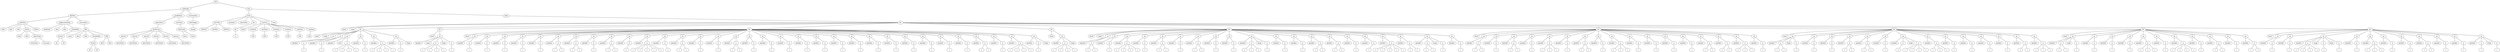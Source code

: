 graph Tree {
	"t0" [label = "TEI"];
	"t1" [label = "teiHeader"];
	"t2" [label = "fileDesc"];
	"t3" [label = "titleStmt"];
	"t4" [label = "title"];
	"t5" [label = "title"];
	"t6" [label = "title"];
	"t7" [label = "author"];
	"t8" [label = "idno"];
	"t9" [label = "idno"];
	"t10" [label = "persName"];
	"t11" [label = "forename"];
	"t12" [label = "surname"];
	"t13" [label = "editor"];
	"t14" [label = "publicationStmt"];
	"t15" [label = "publisher"];
	"t16" [label = "idno"];
	"t17" [label = "idno"];
	"t18" [label = "availability"];
	"t19" [label = "licence"];
	"t20" [label = "ab"];
	"t21" [label = "ref"];
	"t22" [label = "sourceDesc"];
	"t23" [label = "bibl"];
	"t24" [label = "name"];
	"t25" [label = "idno"];
	"t26" [label = "idno"];
	"t27" [label = "availability"];
	"t28" [label = "licence"];
	"t29" [label = "ab"];
	"t30" [label = "ref"];
	"t31" [label = "bibl"];
	"t32" [label = "date"];
	"t33" [label = "idno"];
	"t34" [label = "profileDesc"];
	"t35" [label = "particDesc"];
	"t36" [label = "listPerson"];
	"t37" [label = "person"];
	"t38" [label = "persName"];
	"t39" [label = "person"];
	"t40" [label = "persName"];
	"t41" [label = "person"];
	"t42" [label = "persName"];
	"t43" [label = "person"];
	"t44" [label = "persName"];
	"t45" [label = "person"];
	"t46" [label = "persName"];
	"t47" [label = "person"];
	"t48" [label = "persName"];
	"t49" [label = "textClass"];
	"t50" [label = "keywords"];
	"t51" [label = "term"];
	"t52" [label = "term"];
	"t53" [label = "revisionDesc"];
	"t54" [label = "listChange"];
	"t55" [label = "change"];
	"t56" [label = "text"];
	"t57" [label = "front"];
	"t58" [label = "docTitle"];
	"t59" [label = "titlePart"];
	"t60" [label = "titlePart"];
	"t61" [label = "titlePart"];
	"t62" [label = "docDate"];
	"t63" [label = "docAuthor"];
	"t64" [label = "div"];
	"t65" [label = "div"];
	"t66" [label = "p"];
	"t67" [label = "castList"];
	"t68" [label = "head"];
	"t69" [label = "castItem"];
	"t70" [label = "role"];
	"t71" [label = "castItem"];
	"t72" [label = "role"];
	"t73" [label = "castItem"];
	"t74" [label = "role"];
	"t75" [label = "castItem"];
	"t76" [label = "role"];
	"t77" [label = "castItem"];
	"t78" [label = "role"];
	"t79" [label = "castItem"];
	"t80" [label = "role"];
	"t81" [label = "note"];
	"t82" [label = "body"];
	"t83" [label = "div"];
	"t84" [label = "head"];
	"t85" [label = "stage"];
	"t86" [label = "div"];
	"t87" [label = "head"];
	"t88" [label = "stage"];
	"t89" [label = "sp"];
	"t90" [label = "speaker"];
	"t91" [label = "p"];
	"t92" [label = "s"];
	"t93" [label = "sp"];
	"t94" [label = "speaker"];
	"t95" [label = "p"];
	"t96" [label = "s"];
	"t97" [label = "sp"];
	"t98" [label = "speaker"];
	"t99" [label = "note"];
	"t100" [label = "p"];
	"t101" [label = "s"];
	"t102" [label = "s"];
	"t103" [label = "s"];
	"t104" [label = "s"];
	"t105" [label = "sp"];
	"t106" [label = "speaker"];
	"t107" [label = "p"];
	"t108" [label = "s"];
	"t109" [label = "sp"];
	"t110" [label = "speaker"];
	"t111" [label = "p"];
	"t112" [label = "s"];
	"t113" [label = "s"];
	"t114" [label = "s"];
	"t115" [label = "s"];
	"t116" [label = "sp"];
	"t117" [label = "speaker"];
	"t118" [label = "p"];
	"t119" [label = "s"];
	"t120" [label = "stage"];
	"t121" [label = "div"];
	"t122" [label = "head"];
	"t123" [label = "sp"];
	"t124" [label = "speaker"];
	"t125" [label = "stage"];
	"t126" [label = "p"];
	"t127" [label = "s"];
	"t128" [label = "s"];
	"t129" [label = "s"];
	"t130" [label = "s"];
	"t131" [label = "stage"];
	"t132" [label = "p"];
	"t133" [label = "s"];
	"t134" [label = "div"];
	"t135" [label = "head"];
	"t136" [label = "sp"];
	"t137" [label = "speaker"];
	"t138" [label = "p"];
	"t139" [label = "s"];
	"t140" [label = "sp"];
	"t141" [label = "speaker"];
	"t142" [label = "p"];
	"t143" [label = "s"];
	"t144" [label = "sp"];
	"t145" [label = "speaker"];
	"t146" [label = "p"];
	"t147" [label = "s"];
	"t148" [label = "sp"];
	"t149" [label = "speaker"];
	"t150" [label = "p"];
	"t151" [label = "s"];
	"t152" [label = "sp"];
	"t153" [label = "speaker"];
	"t154" [label = "p"];
	"t155" [label = "s"];
	"t156" [label = "sp"];
	"t157" [label = "speaker"];
	"t158" [label = "p"];
	"t159" [label = "s"];
	"t160" [label = "s"];
	"t161" [label = "sp"];
	"t162" [label = "speaker"];
	"t163" [label = "p"];
	"t164" [label = "s"];
	"t165" [label = "s"];
	"t166" [label = "sp"];
	"t167" [label = "speaker"];
	"t168" [label = "p"];
	"t169" [label = "s"];
	"t170" [label = "sp"];
	"t171" [label = "speaker"];
	"t172" [label = "p"];
	"t173" [label = "s"];
	"t174" [label = "s"];
	"t175" [label = "sp"];
	"t176" [label = "speaker"];
	"t177" [label = "p"];
	"t178" [label = "s"];
	"t179" [label = "sp"];
	"t180" [label = "speaker"];
	"t181" [label = "p"];
	"t182" [label = "s"];
	"t183" [label = "s"];
	"t184" [label = "s"];
	"t185" [label = "s"];
	"t186" [label = "s"];
	"t187" [label = "sp"];
	"t188" [label = "speaker"];
	"t189" [label = "p"];
	"t190" [label = "s"];
	"t191" [label = "sp"];
	"t192" [label = "speaker"];
	"t193" [label = "p"];
	"t194" [label = "s"];
	"t195" [label = "s"];
	"t196" [label = "sp"];
	"t197" [label = "speaker"];
	"t198" [label = "p"];
	"t199" [label = "s"];
	"t200" [label = "sp"];
	"t201" [label = "speaker"];
	"t202" [label = "p"];
	"t203" [label = "s"];
	"t204" [label = "sp"];
	"t205" [label = "speaker"];
	"t206" [label = "p"];
	"t207" [label = "s"];
	"t208" [label = "s"];
	"t209" [label = "sp"];
	"t210" [label = "speaker"];
	"t211" [label = "p"];
	"t212" [label = "s"];
	"t213" [label = "sp"];
	"t214" [label = "speaker"];
	"t215" [label = "p"];
	"t216" [label = "s"];
	"t217" [label = "sp"];
	"t218" [label = "speaker"];
	"t219" [label = "p"];
	"t220" [label = "s"];
	"t221" [label = "sp"];
	"t222" [label = "speaker"];
	"t223" [label = "p"];
	"t224" [label = "s"];
	"t225" [label = "sp"];
	"t226" [label = "speaker"];
	"t227" [label = "p"];
	"t228" [label = "s"];
	"t229" [label = "sp"];
	"t230" [label = "speaker"];
	"t231" [label = "p"];
	"t232" [label = "s"];
	"t233" [label = "sp"];
	"t234" [label = "speaker"];
	"t235" [label = "p"];
	"t236" [label = "s"];
	"t237" [label = "sp"];
	"t238" [label = "speaker"];
	"t239" [label = "p"];
	"t240" [label = "s"];
	"t241" [label = "sp"];
	"t242" [label = "speaker"];
	"t243" [label = "p"];
	"t244" [label = "s"];
	"t245" [label = "sp"];
	"t246" [label = "speaker"];
	"t247" [label = "p"];
	"t248" [label = "s"];
	"t249" [label = "sp"];
	"t250" [label = "speaker"];
	"t251" [label = "p"];
	"t252" [label = "s"];
	"t253" [label = "sp"];
	"t254" [label = "speaker"];
	"t255" [label = "p"];
	"t256" [label = "s"];
	"t257" [label = "sp"];
	"t258" [label = "speaker"];
	"t259" [label = "p"];
	"t260" [label = "s"];
	"t261" [label = "sp"];
	"t262" [label = "speaker"];
	"t263" [label = "p"];
	"t264" [label = "s"];
	"t265" [label = "s"];
	"t266" [label = "sp"];
	"t267" [label = "speaker"];
	"t268" [label = "p"];
	"t269" [label = "s"];
	"t270" [label = "sp"];
	"t271" [label = "speaker"];
	"t272" [label = "p"];
	"t273" [label = "s"];
	"t274" [label = "s"];
	"t275" [label = "s"];
	"t276" [label = "s"];
	"t277" [label = "sp"];
	"t278" [label = "speaker"];
	"t279" [label = "p"];
	"t280" [label = "s"];
	"t281" [label = "stage"];
	"t282" [label = "div"];
	"t283" [label = "head"];
	"t284" [label = "sp"];
	"t285" [label = "speaker"];
	"t286" [label = "p"];
	"t287" [label = "s"];
	"t288" [label = "s"];
	"t289" [label = "s"];
	"t290" [label = "s"];
	"t291" [label = "stage"];
	"t292" [label = "div"];
	"t293" [label = "head"];
	"t294" [label = "stage"];
	"t295" [label = "sp"];
	"t296" [label = "speaker"];
	"t297" [label = "p"];
	"t298" [label = "s"];
	"t299" [label = "s"];
	"t300" [label = "sp"];
	"t301" [label = "speaker"];
	"t302" [label = "p"];
	"t303" [label = "s"];
	"t304" [label = "sp"];
	"t305" [label = "speaker"];
	"t306" [label = "p"];
	"t307" [label = "s"];
	"t308" [label = "s"];
	"t309" [label = "s"];
	"t310" [label = "s"];
	"t311" [label = "sp"];
	"t312" [label = "speaker"];
	"t313" [label = "p"];
	"t314" [label = "s"];
	"t315" [label = "sp"];
	"t316" [label = "speaker"];
	"t317" [label = "p"];
	"t318" [label = "s"];
	"t319" [label = "s"];
	"t320" [label = "sp"];
	"t321" [label = "speaker"];
	"t322" [label = "p"];
	"t323" [label = "s"];
	"t324" [label = "sp"];
	"t325" [label = "speaker"];
	"t326" [label = "p"];
	"t327" [label = "s"];
	"t328" [label = "s"];
	"t329" [label = "sp"];
	"t330" [label = "speaker"];
	"t331" [label = "p"];
	"t332" [label = "s"];
	"t333" [label = "sp"];
	"t334" [label = "speaker"];
	"t335" [label = "p"];
	"t336" [label = "s"];
	"t337" [label = "sp"];
	"t338" [label = "speaker"];
	"t339" [label = "p"];
	"t340" [label = "s"];
	"t341" [label = "s"];
	"t342" [label = "s"];
	"t343" [label = "stage"];
	"t344" [label = "p"];
	"t345" [label = "s"];
	"t346" [label = "sp"];
	"t347" [label = "speaker"];
	"t348" [label = "p"];
	"t349" [label = "s"];
	"t350" [label = "sp"];
	"t351" [label = "speaker"];
	"t352" [label = "p"];
	"t353" [label = "s"];
	"t354" [label = "sp"];
	"t355" [label = "speaker"];
	"t356" [label = "p"];
	"t357" [label = "s"];
	"t358" [label = "s"];
	"t359" [label = "sp"];
	"t360" [label = "speaker"];
	"t361" [label = "p"];
	"t362" [label = "s"];
	"t363" [label = "s"];
	"t364" [label = "sp"];
	"t365" [label = "speaker"];
	"t366" [label = "p"];
	"t367" [label = "s"];
	"t368" [label = "sp"];
	"t369" [label = "speaker"];
	"t370" [label = "p"];
	"t371" [label = "s"];
	"t372" [label = "sp"];
	"t373" [label = "speaker"];
	"t374" [label = "p"];
	"t375" [label = "s"];
	"t376" [label = "s"];
	"t377" [label = "s"];
	"t378" [label = "s"];
	"t379" [label = "s"];
	"t380" [label = "sp"];
	"t381" [label = "speaker"];
	"t382" [label = "p"];
	"t383" [label = "s"];
	"t384" [label = "s"];
	"t385" [label = "sp"];
	"t386" [label = "speaker"];
	"t387" [label = "p"];
	"t388" [label = "s"];
	"t389" [label = "s"];
	"t390" [label = "stage"];
	"t391" [label = "p"];
	"t392" [label = "s"];
	"t393" [label = "sp"];
	"t394" [label = "speaker"];
	"t395" [label = "p"];
	"t396" [label = "s"];
	"t397" [label = "div"];
	"t398" [label = "head"];
	"t399" [label = "sp"];
	"t400" [label = "speaker"];
	"t401" [label = "p"];
	"t402" [label = "s"];
	"t403" [label = "s"];
	"t404" [label = "sp"];
	"t405" [label = "speaker"];
	"t406" [label = "p"];
	"t407" [label = "s"];
	"t408" [label = "sp"];
	"t409" [label = "speaker"];
	"t410" [label = "p"];
	"t411" [label = "s"];
	"t412" [label = "s"];
	"t413" [label = "sp"];
	"t414" [label = "speaker"];
	"t415" [label = "p"];
	"t416" [label = "s"];
	"t417" [label = "sp"];
	"t418" [label = "speaker"];
	"t419" [label = "p"];
	"t420" [label = "s"];
	"t421" [label = "s"];
	"t422" [label = "s"];
	"t423" [label = "sp"];
	"t424" [label = "speaker"];
	"t425" [label = "p"];
	"t426" [label = "s"];
	"t427" [label = "sp"];
	"t428" [label = "speaker"];
	"t429" [label = "p"];
	"t430" [label = "s"];
	"t431" [label = "s"];
	"t432" [label = "sp"];
	"t433" [label = "speaker"];
	"t434" [label = "p"];
	"t435" [label = "s"];
	"t436" [label = "sp"];
	"t437" [label = "speaker"];
	"t438" [label = "p"];
	"t439" [label = "s"];
	"t440" [label = "s"];
	"t441" [label = "s"];
	"t442" [label = "sp"];
	"t443" [label = "speaker"];
	"t444" [label = "p"];
	"t445" [label = "s"];
	"t446" [label = "sp"];
	"t447" [label = "speaker"];
	"t448" [label = "p"];
	"t449" [label = "s"];
	"t450" [label = "sp"];
	"t451" [label = "speaker"];
	"t452" [label = "p"];
	"t453" [label = "s"];
	"t454" [label = "sp"];
	"t455" [label = "speaker"];
	"t456" [label = "p"];
	"t457" [label = "s"];
	"t458" [label = "sp"];
	"t459" [label = "speaker"];
	"t460" [label = "p"];
	"t461" [label = "s"];
	"t462" [label = "s"];
	"t463" [label = "sp"];
	"t464" [label = "speaker"];
	"t465" [label = "p"];
	"t466" [label = "s"];
	"t467" [label = "s"];
	"t468" [label = "sp"];
	"t469" [label = "speaker"];
	"t470" [label = "p"];
	"t471" [label = "s"];
	"t472" [label = "s"];
	"t473" [label = "s"];
	"t474" [label = "sp"];
	"t475" [label = "speaker"];
	"t476" [label = "p"];
	"t477" [label = "s"];
	"t478" [label = "div"];
	"t479" [label = "head"];
	"t480" [label = "sp"];
	"t481" [label = "speaker"];
	"t482" [label = "p"];
	"t483" [label = "s"];
	"t484" [label = "s"];
	"t485" [label = "stage"];
	"t486" [label = "p"];
	"t487" [label = "s"];
	"t488" [label = "sp"];
	"t489" [label = "speaker"];
	"t490" [label = "p"];
	"t491" [label = "s"];
	"t492" [label = "sp"];
	"t493" [label = "speaker"];
	"t494" [label = "p"];
	"t495" [label = "s"];
	"t496" [label = "sp"];
	"t497" [label = "speaker"];
	"t498" [label = "p"];
	"t499" [label = "s"];
	"t500" [label = "s"];
	"t501" [label = "sp"];
	"t502" [label = "speaker"];
	"t503" [label = "p"];
	"t504" [label = "s"];
	"t505" [label = "s"];
	"t506" [label = "sp"];
	"t507" [label = "speaker"];
	"t508" [label = "p"];
	"t509" [label = "s"];
	"t510" [label = "sp"];
	"t511" [label = "speaker"];
	"t512" [label = "p"];
	"t513" [label = "s"];
	"t514" [label = "stage"];
	"t515" [label = "p"];
	"t516" [label = "s"];
	"t517" [label = "s"];
	"t518" [label = "s"];
	"t519" [label = "s"];
	"t520" [label = "sp"];
	"t521" [label = "speaker"];
	"t522" [label = "p"];
	"t523" [label = "s"];
	"t524" [label = "s"];
	"t525" [label = "s"];
	"t526" [label = "sp"];
	"t527" [label = "speaker"];
	"t528" [label = "p"];
	"t529" [label = "s"];
	"t530" [label = "sp"];
	"t531" [label = "speaker"];
	"t532" [label = "p"];
	"t533" [label = "s"];
	"t534" [label = "sp"];
	"t535" [label = "speaker"];
	"t536" [label = "p"];
	"t537" [label = "s"];
	"t538" [label = "sp"];
	"t539" [label = "speaker"];
	"t540" [label = "p"];
	"t541" [label = "s"];
	"t542" [label = "sp"];
	"t543" [label = "speaker"];
	"t544" [label = "p"];
	"t545" [label = "s"];
	"t546" [label = "s"];
	"t547" [label = "sp"];
	"t548" [label = "speaker"];
	"t549" [label = "p"];
	"t550" [label = "s"];
	"t551" [label = "s"];
	"t552" [label = "s"];
	"t553" [label = "div"];
	"t554" [label = "head"];
	"t555" [label = "sp"];
	"t556" [label = "speaker"];
	"t557" [label = "p"];
	"t558" [label = "s"];
	"t559" [label = "s"];
	"t560" [label = "stage"];
	"t561" [label = "p"];
	"t562" [label = "s"];
	"t563" [label = "sp"];
	"t564" [label = "speaker"];
	"t565" [label = "p"];
	"t566" [label = "s"];
	"t567" [label = "sp"];
	"t568" [label = "speaker"];
	"t569" [label = "p"];
	"t570" [label = "s"];
	"t571" [label = "sp"];
	"t572" [label = "speaker"];
	"t573" [label = "p"];
	"t574" [label = "s"];
	"t575" [label = "sp"];
	"t576" [label = "speaker"];
	"t577" [label = "p"];
	"t578" [label = "s"];
	"t579" [label = "s"];
	"t580" [label = "s"];
	"t581" [label = "sp"];
	"t582" [label = "speaker"];
	"t583" [label = "p"];
	"t584" [label = "s"];
	"t585" [label = "sp"];
	"t586" [label = "speaker"];
	"t587" [label = "p"];
	"t588" [label = "s"];
	"t589" [label = "s"];
	"t590" [label = "s"];
	"t591" [label = "s"];
	"t592" [label = "sp"];
	"t593" [label = "speaker"];
	"t594" [label = "p"];
	"t595" [label = "s"];
	"t596" [label = "sp"];
	"t597" [label = "speaker"];
	"t598" [label = "p"];
	"t599" [label = "s"];
	"t600" [label = "s"];
	"t601" [label = "sp"];
	"t602" [label = "speaker"];
	"t603" [label = "p"];
	"t604" [label = "s"];
	"t605" [label = "sp"];
	"t606" [label = "speaker"];
	"t607" [label = "p"];
	"t608" [label = "s"];
	"t609" [label = "s"];
	"t610" [label = "div"];
	"t611" [label = "head"];
	"t612" [label = "sp"];
	"t613" [label = "speaker"];
	"t614" [label = "p"];
	"t615" [label = "s"];
	"t616" [label = "sp"];
	"t617" [label = "speaker"];
	"t618" [label = "p"];
	"t619" [label = "s"];
	"t620" [label = "sp"];
	"t621" [label = "speaker"];
	"t622" [label = "p"];
	"t623" [label = "s"];
	"t624" [label = "s"];
	"t625" [label = "s"];
	"t626" [label = "s"];
	"t627" [label = "stage"];
	"t628" [label = "p"];
	"t629" [label = "s"];
	"t630" [label = "stage"];
	"t631" [label = "p"];
	"t632" [label = "s"];
	"t633" [label = "sp"];
	"t634" [label = "speaker"];
	"t635" [label = "p"];
	"t636" [label = "s"];
	"t637" [label = "sp"];
	"t638" [label = "speaker"];
	"t639" [label = "p"];
	"t640" [label = "s"];
	"t641" [label = "s"];
	"t642" [label = "s"];
	"t643" [label = "sp"];
	"t644" [label = "speaker"];
	"t645" [label = "p"];
	"t646" [label = "s"];
	"t647" [label = "sp"];
	"t648" [label = "speaker"];
	"t649" [label = "p"];
	"t650" [label = "s"];
	"t651" [label = "sp"];
	"t652" [label = "speaker"];
	"t653" [label = "p"];
	"t654" [label = "s"];
	"t655" [label = "s"];
	"t656" [label = "sp"];
	"t657" [label = "speaker"];
	"t658" [label = "p"];
	"t659" [label = "s"];
	"t660" [label = "sp"];
	"t661" [label = "speaker"];
	"t662" [label = "p"];
	"t663" [label = "s"];
	"t664" [label = "sp"];
	"t665" [label = "speaker"];
	"t666" [label = "p"];
	"t667" [label = "s"];
	"t668" [label = "stage"];
	"t669" [label = "p"];
	"t670" [label = "s"];
	"t0" -- "t1";
	"t1" -- "t2";
	"t2" -- "t3";
	"t3" -- "t4";
	"t3" -- "t5";
	"t3" -- "t6";
	"t3" -- "t7";
	"t7" -- "t8";
	"t7" -- "t9";
	"t7" -- "t10";
	"t10" -- "t11";
	"t10" -- "t12";
	"t3" -- "t13";
	"t2" -- "t14";
	"t14" -- "t15";
	"t14" -- "t16";
	"t14" -- "t17";
	"t14" -- "t18";
	"t18" -- "t19";
	"t19" -- "t20";
	"t19" -- "t21";
	"t2" -- "t22";
	"t22" -- "t23";
	"t23" -- "t24";
	"t23" -- "t25";
	"t23" -- "t26";
	"t23" -- "t27";
	"t27" -- "t28";
	"t28" -- "t29";
	"t28" -- "t30";
	"t23" -- "t31";
	"t31" -- "t32";
	"t31" -- "t33";
	"t1" -- "t34";
	"t34" -- "t35";
	"t35" -- "t36";
	"t36" -- "t37";
	"t37" -- "t38";
	"t36" -- "t39";
	"t39" -- "t40";
	"t36" -- "t41";
	"t41" -- "t42";
	"t36" -- "t43";
	"t43" -- "t44";
	"t36" -- "t45";
	"t45" -- "t46";
	"t36" -- "t47";
	"t47" -- "t48";
	"t34" -- "t49";
	"t49" -- "t50";
	"t50" -- "t51";
	"t50" -- "t52";
	"t1" -- "t53";
	"t53" -- "t54";
	"t54" -- "t55";
	"t0" -- "t56";
	"t56" -- "t57";
	"t57" -- "t58";
	"t58" -- "t59";
	"t58" -- "t60";
	"t58" -- "t61";
	"t57" -- "t62";
	"t57" -- "t63";
	"t57" -- "t64";
	"t64" -- "t65";
	"t65" -- "t66";
	"t57" -- "t67";
	"t67" -- "t68";
	"t67" -- "t69";
	"t69" -- "t70";
	"t67" -- "t71";
	"t71" -- "t72";
	"t67" -- "t73";
	"t73" -- "t74";
	"t67" -- "t75";
	"t75" -- "t76";
	"t67" -- "t77";
	"t77" -- "t78";
	"t67" -- "t79";
	"t79" -- "t80";
	"t57" -- "t81";
	"t56" -- "t82";
	"t82" -- "t83";
	"t83" -- "t84";
	"t83" -- "t85";
	"t83" -- "t86";
	"t86" -- "t87";
	"t86" -- "t88";
	"t86" -- "t89";
	"t89" -- "t90";
	"t89" -- "t91";
	"t91" -- "t92";
	"t86" -- "t93";
	"t93" -- "t94";
	"t93" -- "t95";
	"t95" -- "t96";
	"t86" -- "t97";
	"t97" -- "t98";
	"t97" -- "t99";
	"t97" -- "t100";
	"t100" -- "t101";
	"t100" -- "t102";
	"t100" -- "t103";
	"t100" -- "t104";
	"t86" -- "t105";
	"t105" -- "t106";
	"t105" -- "t107";
	"t107" -- "t108";
	"t86" -- "t109";
	"t109" -- "t110";
	"t109" -- "t111";
	"t111" -- "t112";
	"t111" -- "t113";
	"t111" -- "t114";
	"t111" -- "t115";
	"t86" -- "t116";
	"t116" -- "t117";
	"t116" -- "t118";
	"t118" -- "t119";
	"t116" -- "t120";
	"t83" -- "t121";
	"t121" -- "t122";
	"t121" -- "t123";
	"t123" -- "t124";
	"t123" -- "t125";
	"t123" -- "t126";
	"t126" -- "t127";
	"t126" -- "t128";
	"t126" -- "t129";
	"t126" -- "t130";
	"t123" -- "t131";
	"t123" -- "t132";
	"t132" -- "t133";
	"t83" -- "t134";
	"t134" -- "t135";
	"t134" -- "t136";
	"t136" -- "t137";
	"t136" -- "t138";
	"t138" -- "t139";
	"t134" -- "t140";
	"t140" -- "t141";
	"t140" -- "t142";
	"t142" -- "t143";
	"t134" -- "t144";
	"t144" -- "t145";
	"t144" -- "t146";
	"t146" -- "t147";
	"t134" -- "t148";
	"t148" -- "t149";
	"t148" -- "t150";
	"t150" -- "t151";
	"t134" -- "t152";
	"t152" -- "t153";
	"t152" -- "t154";
	"t154" -- "t155";
	"t134" -- "t156";
	"t156" -- "t157";
	"t156" -- "t158";
	"t158" -- "t159";
	"t158" -- "t160";
	"t134" -- "t161";
	"t161" -- "t162";
	"t161" -- "t163";
	"t163" -- "t164";
	"t163" -- "t165";
	"t134" -- "t166";
	"t166" -- "t167";
	"t166" -- "t168";
	"t168" -- "t169";
	"t134" -- "t170";
	"t170" -- "t171";
	"t170" -- "t172";
	"t172" -- "t173";
	"t172" -- "t174";
	"t134" -- "t175";
	"t175" -- "t176";
	"t175" -- "t177";
	"t177" -- "t178";
	"t134" -- "t179";
	"t179" -- "t180";
	"t179" -- "t181";
	"t181" -- "t182";
	"t181" -- "t183";
	"t181" -- "t184";
	"t181" -- "t185";
	"t181" -- "t186";
	"t134" -- "t187";
	"t187" -- "t188";
	"t187" -- "t189";
	"t189" -- "t190";
	"t134" -- "t191";
	"t191" -- "t192";
	"t191" -- "t193";
	"t193" -- "t194";
	"t193" -- "t195";
	"t134" -- "t196";
	"t196" -- "t197";
	"t196" -- "t198";
	"t198" -- "t199";
	"t134" -- "t200";
	"t200" -- "t201";
	"t200" -- "t202";
	"t202" -- "t203";
	"t134" -- "t204";
	"t204" -- "t205";
	"t204" -- "t206";
	"t206" -- "t207";
	"t206" -- "t208";
	"t134" -- "t209";
	"t209" -- "t210";
	"t209" -- "t211";
	"t211" -- "t212";
	"t134" -- "t213";
	"t213" -- "t214";
	"t213" -- "t215";
	"t215" -- "t216";
	"t134" -- "t217";
	"t217" -- "t218";
	"t217" -- "t219";
	"t219" -- "t220";
	"t134" -- "t221";
	"t221" -- "t222";
	"t221" -- "t223";
	"t223" -- "t224";
	"t134" -- "t225";
	"t225" -- "t226";
	"t225" -- "t227";
	"t227" -- "t228";
	"t134" -- "t229";
	"t229" -- "t230";
	"t229" -- "t231";
	"t231" -- "t232";
	"t134" -- "t233";
	"t233" -- "t234";
	"t233" -- "t235";
	"t235" -- "t236";
	"t134" -- "t237";
	"t237" -- "t238";
	"t237" -- "t239";
	"t239" -- "t240";
	"t134" -- "t241";
	"t241" -- "t242";
	"t241" -- "t243";
	"t243" -- "t244";
	"t134" -- "t245";
	"t245" -- "t246";
	"t245" -- "t247";
	"t247" -- "t248";
	"t134" -- "t249";
	"t249" -- "t250";
	"t249" -- "t251";
	"t251" -- "t252";
	"t134" -- "t253";
	"t253" -- "t254";
	"t253" -- "t255";
	"t255" -- "t256";
	"t134" -- "t257";
	"t257" -- "t258";
	"t257" -- "t259";
	"t259" -- "t260";
	"t134" -- "t261";
	"t261" -- "t262";
	"t261" -- "t263";
	"t263" -- "t264";
	"t263" -- "t265";
	"t134" -- "t266";
	"t266" -- "t267";
	"t266" -- "t268";
	"t268" -- "t269";
	"t134" -- "t270";
	"t270" -- "t271";
	"t270" -- "t272";
	"t272" -- "t273";
	"t272" -- "t274";
	"t272" -- "t275";
	"t272" -- "t276";
	"t134" -- "t277";
	"t277" -- "t278";
	"t277" -- "t279";
	"t279" -- "t280";
	"t277" -- "t281";
	"t83" -- "t282";
	"t282" -- "t283";
	"t282" -- "t284";
	"t284" -- "t285";
	"t284" -- "t286";
	"t286" -- "t287";
	"t286" -- "t288";
	"t286" -- "t289";
	"t286" -- "t290";
	"t284" -- "t291";
	"t83" -- "t292";
	"t292" -- "t293";
	"t292" -- "t294";
	"t292" -- "t295";
	"t295" -- "t296";
	"t295" -- "t297";
	"t297" -- "t298";
	"t297" -- "t299";
	"t292" -- "t300";
	"t300" -- "t301";
	"t300" -- "t302";
	"t302" -- "t303";
	"t292" -- "t304";
	"t304" -- "t305";
	"t304" -- "t306";
	"t306" -- "t307";
	"t306" -- "t308";
	"t306" -- "t309";
	"t306" -- "t310";
	"t292" -- "t311";
	"t311" -- "t312";
	"t311" -- "t313";
	"t313" -- "t314";
	"t292" -- "t315";
	"t315" -- "t316";
	"t315" -- "t317";
	"t317" -- "t318";
	"t317" -- "t319";
	"t292" -- "t320";
	"t320" -- "t321";
	"t320" -- "t322";
	"t322" -- "t323";
	"t292" -- "t324";
	"t324" -- "t325";
	"t324" -- "t326";
	"t326" -- "t327";
	"t326" -- "t328";
	"t292" -- "t329";
	"t329" -- "t330";
	"t329" -- "t331";
	"t331" -- "t332";
	"t292" -- "t333";
	"t333" -- "t334";
	"t333" -- "t335";
	"t335" -- "t336";
	"t292" -- "t337";
	"t337" -- "t338";
	"t337" -- "t339";
	"t339" -- "t340";
	"t339" -- "t341";
	"t339" -- "t342";
	"t337" -- "t343";
	"t337" -- "t344";
	"t344" -- "t345";
	"t292" -- "t346";
	"t346" -- "t347";
	"t346" -- "t348";
	"t348" -- "t349";
	"t292" -- "t350";
	"t350" -- "t351";
	"t350" -- "t352";
	"t352" -- "t353";
	"t292" -- "t354";
	"t354" -- "t355";
	"t354" -- "t356";
	"t356" -- "t357";
	"t356" -- "t358";
	"t292" -- "t359";
	"t359" -- "t360";
	"t359" -- "t361";
	"t361" -- "t362";
	"t361" -- "t363";
	"t292" -- "t364";
	"t364" -- "t365";
	"t364" -- "t366";
	"t366" -- "t367";
	"t292" -- "t368";
	"t368" -- "t369";
	"t368" -- "t370";
	"t370" -- "t371";
	"t292" -- "t372";
	"t372" -- "t373";
	"t372" -- "t374";
	"t374" -- "t375";
	"t374" -- "t376";
	"t374" -- "t377";
	"t374" -- "t378";
	"t374" -- "t379";
	"t292" -- "t380";
	"t380" -- "t381";
	"t380" -- "t382";
	"t382" -- "t383";
	"t382" -- "t384";
	"t292" -- "t385";
	"t385" -- "t386";
	"t385" -- "t387";
	"t387" -- "t388";
	"t387" -- "t389";
	"t385" -- "t390";
	"t385" -- "t391";
	"t391" -- "t392";
	"t292" -- "t393";
	"t393" -- "t394";
	"t393" -- "t395";
	"t395" -- "t396";
	"t83" -- "t397";
	"t397" -- "t398";
	"t397" -- "t399";
	"t399" -- "t400";
	"t399" -- "t401";
	"t401" -- "t402";
	"t401" -- "t403";
	"t397" -- "t404";
	"t404" -- "t405";
	"t404" -- "t406";
	"t406" -- "t407";
	"t397" -- "t408";
	"t408" -- "t409";
	"t408" -- "t410";
	"t410" -- "t411";
	"t410" -- "t412";
	"t397" -- "t413";
	"t413" -- "t414";
	"t413" -- "t415";
	"t415" -- "t416";
	"t397" -- "t417";
	"t417" -- "t418";
	"t417" -- "t419";
	"t419" -- "t420";
	"t419" -- "t421";
	"t419" -- "t422";
	"t397" -- "t423";
	"t423" -- "t424";
	"t423" -- "t425";
	"t425" -- "t426";
	"t397" -- "t427";
	"t427" -- "t428";
	"t427" -- "t429";
	"t429" -- "t430";
	"t429" -- "t431";
	"t397" -- "t432";
	"t432" -- "t433";
	"t432" -- "t434";
	"t434" -- "t435";
	"t397" -- "t436";
	"t436" -- "t437";
	"t436" -- "t438";
	"t438" -- "t439";
	"t438" -- "t440";
	"t438" -- "t441";
	"t397" -- "t442";
	"t442" -- "t443";
	"t442" -- "t444";
	"t444" -- "t445";
	"t397" -- "t446";
	"t446" -- "t447";
	"t446" -- "t448";
	"t448" -- "t449";
	"t397" -- "t450";
	"t450" -- "t451";
	"t450" -- "t452";
	"t452" -- "t453";
	"t397" -- "t454";
	"t454" -- "t455";
	"t454" -- "t456";
	"t456" -- "t457";
	"t397" -- "t458";
	"t458" -- "t459";
	"t458" -- "t460";
	"t460" -- "t461";
	"t460" -- "t462";
	"t397" -- "t463";
	"t463" -- "t464";
	"t463" -- "t465";
	"t465" -- "t466";
	"t465" -- "t467";
	"t397" -- "t468";
	"t468" -- "t469";
	"t468" -- "t470";
	"t470" -- "t471";
	"t470" -- "t472";
	"t470" -- "t473";
	"t397" -- "t474";
	"t474" -- "t475";
	"t474" -- "t476";
	"t476" -- "t477";
	"t83" -- "t478";
	"t478" -- "t479";
	"t478" -- "t480";
	"t480" -- "t481";
	"t480" -- "t482";
	"t482" -- "t483";
	"t482" -- "t484";
	"t480" -- "t485";
	"t480" -- "t486";
	"t486" -- "t487";
	"t478" -- "t488";
	"t488" -- "t489";
	"t488" -- "t490";
	"t490" -- "t491";
	"t478" -- "t492";
	"t492" -- "t493";
	"t492" -- "t494";
	"t494" -- "t495";
	"t478" -- "t496";
	"t496" -- "t497";
	"t496" -- "t498";
	"t498" -- "t499";
	"t498" -- "t500";
	"t478" -- "t501";
	"t501" -- "t502";
	"t501" -- "t503";
	"t503" -- "t504";
	"t503" -- "t505";
	"t478" -- "t506";
	"t506" -- "t507";
	"t506" -- "t508";
	"t508" -- "t509";
	"t478" -- "t510";
	"t510" -- "t511";
	"t510" -- "t512";
	"t512" -- "t513";
	"t510" -- "t514";
	"t510" -- "t515";
	"t515" -- "t516";
	"t515" -- "t517";
	"t515" -- "t518";
	"t515" -- "t519";
	"t478" -- "t520";
	"t520" -- "t521";
	"t520" -- "t522";
	"t522" -- "t523";
	"t522" -- "t524";
	"t522" -- "t525";
	"t478" -- "t526";
	"t526" -- "t527";
	"t526" -- "t528";
	"t528" -- "t529";
	"t478" -- "t530";
	"t530" -- "t531";
	"t530" -- "t532";
	"t532" -- "t533";
	"t478" -- "t534";
	"t534" -- "t535";
	"t534" -- "t536";
	"t536" -- "t537";
	"t478" -- "t538";
	"t538" -- "t539";
	"t538" -- "t540";
	"t540" -- "t541";
	"t478" -- "t542";
	"t542" -- "t543";
	"t542" -- "t544";
	"t544" -- "t545";
	"t544" -- "t546";
	"t478" -- "t547";
	"t547" -- "t548";
	"t547" -- "t549";
	"t549" -- "t550";
	"t549" -- "t551";
	"t549" -- "t552";
	"t83" -- "t553";
	"t553" -- "t554";
	"t553" -- "t555";
	"t555" -- "t556";
	"t555" -- "t557";
	"t557" -- "t558";
	"t557" -- "t559";
	"t555" -- "t560";
	"t555" -- "t561";
	"t561" -- "t562";
	"t553" -- "t563";
	"t563" -- "t564";
	"t563" -- "t565";
	"t565" -- "t566";
	"t553" -- "t567";
	"t567" -- "t568";
	"t567" -- "t569";
	"t569" -- "t570";
	"t553" -- "t571";
	"t571" -- "t572";
	"t571" -- "t573";
	"t573" -- "t574";
	"t553" -- "t575";
	"t575" -- "t576";
	"t575" -- "t577";
	"t577" -- "t578";
	"t577" -- "t579";
	"t577" -- "t580";
	"t553" -- "t581";
	"t581" -- "t582";
	"t581" -- "t583";
	"t583" -- "t584";
	"t553" -- "t585";
	"t585" -- "t586";
	"t585" -- "t587";
	"t587" -- "t588";
	"t587" -- "t589";
	"t587" -- "t590";
	"t587" -- "t591";
	"t553" -- "t592";
	"t592" -- "t593";
	"t592" -- "t594";
	"t594" -- "t595";
	"t553" -- "t596";
	"t596" -- "t597";
	"t596" -- "t598";
	"t598" -- "t599";
	"t598" -- "t600";
	"t553" -- "t601";
	"t601" -- "t602";
	"t601" -- "t603";
	"t603" -- "t604";
	"t553" -- "t605";
	"t605" -- "t606";
	"t605" -- "t607";
	"t607" -- "t608";
	"t607" -- "t609";
	"t83" -- "t610";
	"t610" -- "t611";
	"t610" -- "t612";
	"t612" -- "t613";
	"t612" -- "t614";
	"t614" -- "t615";
	"t610" -- "t616";
	"t616" -- "t617";
	"t616" -- "t618";
	"t618" -- "t619";
	"t610" -- "t620";
	"t620" -- "t621";
	"t620" -- "t622";
	"t622" -- "t623";
	"t622" -- "t624";
	"t622" -- "t625";
	"t622" -- "t626";
	"t620" -- "t627";
	"t620" -- "t628";
	"t628" -- "t629";
	"t620" -- "t630";
	"t620" -- "t631";
	"t631" -- "t632";
	"t610" -- "t633";
	"t633" -- "t634";
	"t633" -- "t635";
	"t635" -- "t636";
	"t610" -- "t637";
	"t637" -- "t638";
	"t637" -- "t639";
	"t639" -- "t640";
	"t639" -- "t641";
	"t639" -- "t642";
	"t610" -- "t643";
	"t643" -- "t644";
	"t643" -- "t645";
	"t645" -- "t646";
	"t610" -- "t647";
	"t647" -- "t648";
	"t647" -- "t649";
	"t649" -- "t650";
	"t610" -- "t651";
	"t651" -- "t652";
	"t651" -- "t653";
	"t653" -- "t654";
	"t653" -- "t655";
	"t610" -- "t656";
	"t656" -- "t657";
	"t656" -- "t658";
	"t658" -- "t659";
	"t610" -- "t660";
	"t660" -- "t661";
	"t660" -- "t662";
	"t662" -- "t663";
	"t610" -- "t664";
	"t664" -- "t665";
	"t664" -- "t666";
	"t666" -- "t667";
	"t664" -- "t668";
	"t664" -- "t669";
	"t669" -- "t670";
}
